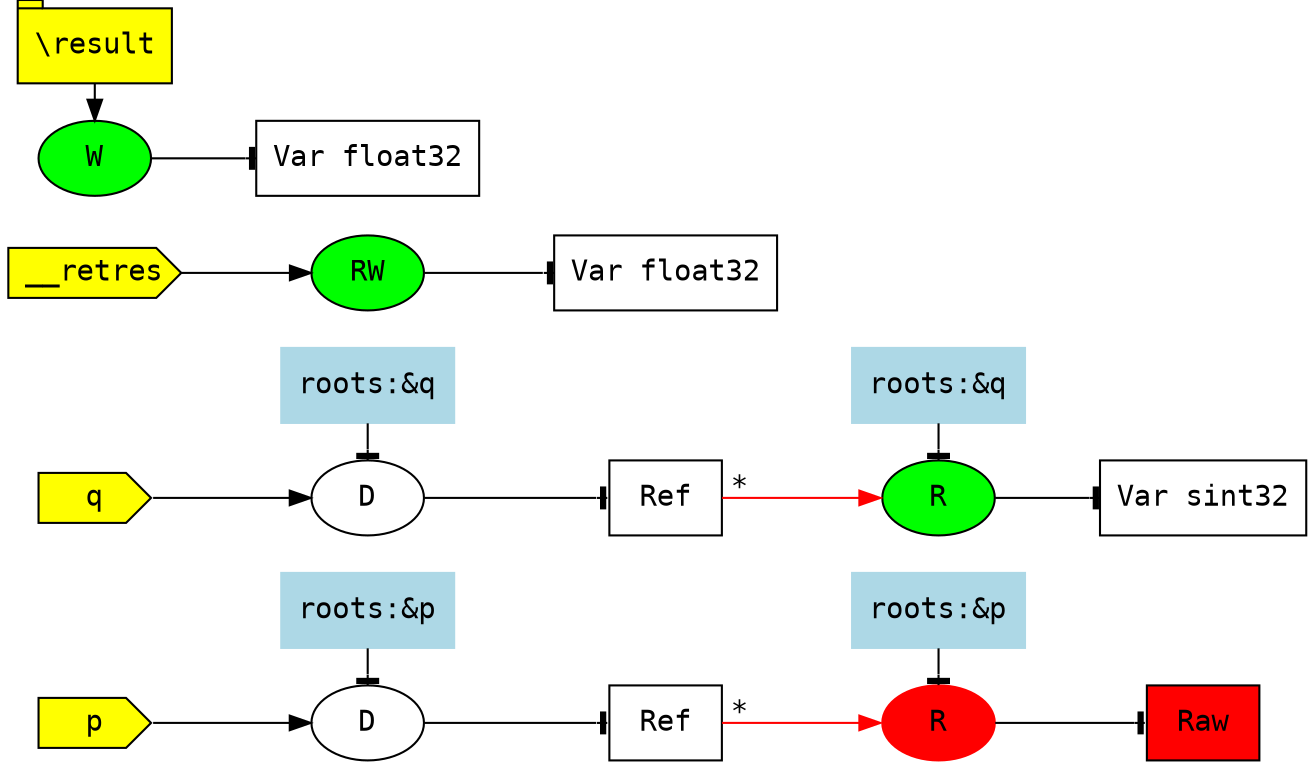digraph "job" {
  rankdir="LR" ;
  node [ fontname="monospace" ];
  edge [ fontname="monospace" ];
  V000 [ label="p", shape="cds", style="filled", fillcolor="yellow" ];
  V000:e -> A000 ;
  V001 [ label="q", shape="cds", style="filled", fillcolor="yellow" ];
  V001:e -> A001 ;
  V002 [ label="__retres", shape="cds", style="filled", fillcolor="yellow" ];
  V002:e -> A002 ;
  A000 [ label="D", shape="oval" ];
  _003 [ label="roots:&p", style="filled", color="lightblue", shape="box" ];
  { rank=same; A000; _003; }
  _003 -> A000 [ arrowhead="tee" ];
  _004 [ shape="record", label="<_p1> Ref" ];
  _004:_p1 -> A003:w [ taillabel="*", labelangle="+30", color="red" ];
  A000 -> _004:w [ arrowhead="tee" ];
  A001 [ label="D", shape="oval" ];
  _005 [ label="roots:&q", style="filled", color="lightblue", shape="box" ];
  { rank=same; A001; _005; }
  _005 -> A001 [ arrowhead="tee" ];
  _006 [ shape="record", label="<_p1> Ref" ];
  _006:_p1 -> A004:w [ taillabel="*", labelangle="+30", color="red" ];
  A001 -> _006:w [ arrowhead="tee" ];
  A002 [ label="RW", shape="oval", fillcolor="green", style="filled" ];
  _007 [ shape="record", label="Var float32" ];
  A002 -> _007:w [ arrowhead="tee" ];
  A003 [ label="R", shape="oval", color="red", fillcolor="red",
    style="filled"
  ];
  _008 [ label="roots:&p", style="filled", color="lightblue", shape="box" ];
  { rank=same; A003; _008; }
  _008 -> A003 [ arrowhead="tee" ];
  _009 [ shape="record", label="Raw", fillcolor="red", style="filled" ];
  A003 -> _009:w [ arrowhead="tee" ];
  A004 [ label="R", shape="oval", fillcolor="green", style="filled" ];
  _010 [ label="roots:&q", style="filled", color="lightblue", shape="box" ];
  { rank=same; A004; _010; }
  _010 -> A004 [ arrowhead="tee" ];
  _011 [ shape="record", label="Var sint32" ];
  A004 -> _011:w [ arrowhead="tee" ];
  R012 [ label="\\result", shape="tab", style="filled", fillcolor="yellow" ];
  { rank=same; R012; A005; }
  R012 -> A005 ;
  A005 [ label="W", shape="oval", fillcolor="green", style="filled" ];
  _013 [ shape="record", label="Var float32" ];
  A005 -> _013:w [ arrowhead="tee" ];
}
